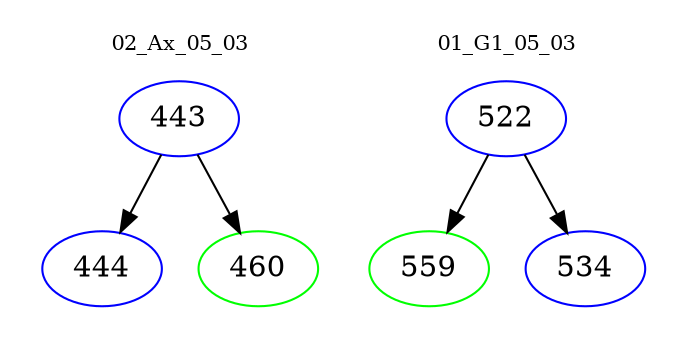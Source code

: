digraph{
subgraph cluster_0 {
color = white
label = "02_Ax_05_03";
fontsize=10;
T0_443 [label="443", color="blue"]
T0_443 -> T0_444 [color="black"]
T0_444 [label="444", color="blue"]
T0_443 -> T0_460 [color="black"]
T0_460 [label="460", color="green"]
}
subgraph cluster_1 {
color = white
label = "01_G1_05_03";
fontsize=10;
T1_522 [label="522", color="blue"]
T1_522 -> T1_559 [color="black"]
T1_559 [label="559", color="green"]
T1_522 -> T1_534 [color="black"]
T1_534 [label="534", color="blue"]
}
}
